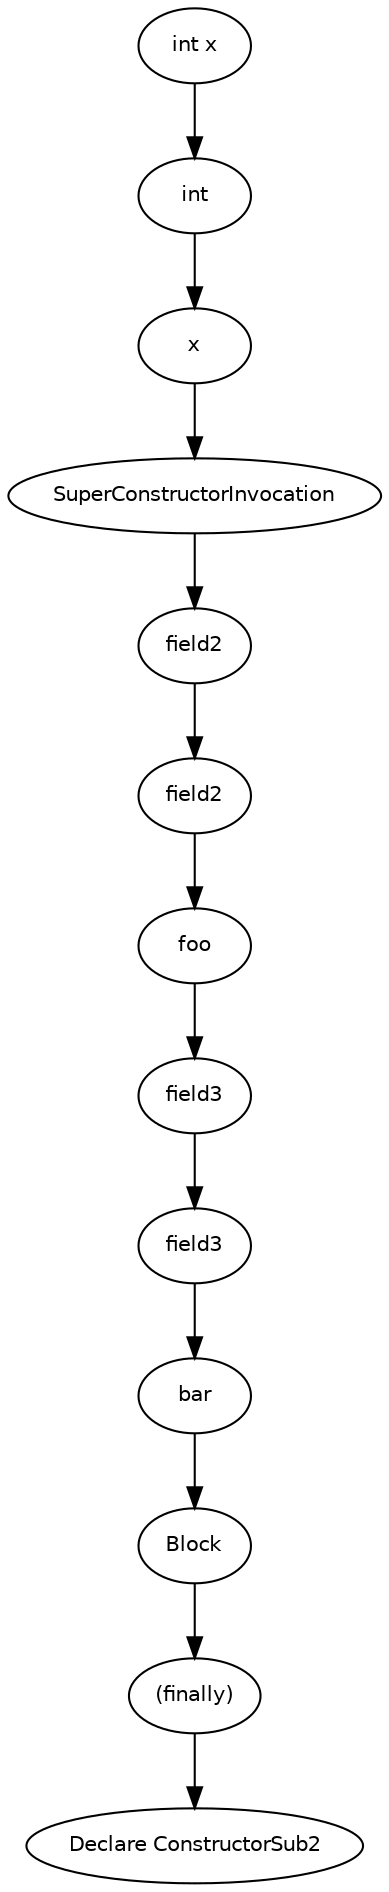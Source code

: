digraph ConstructorSub2 {
  18 [
    label = Block,
    fontname = Helvetica,
    fontsize = 10
  ];
  17 [
    label = SuperConstructorInvocation,
    fontname = Helvetica,
    fontsize = 10
  ];
  16 [
    label = x,
    fontname = Helvetica,
    fontsize = 10
  ];
  7 [
    label = foo,
    fontname = Helvetica,
    fontsize = 10
  ];
  15 [
    label = int,
    fontname = Helvetica,
    fontsize = 10
  ];
  6 [
    label = field2,
    fontname = Helvetica,
    fontsize = 10
  ];
  14 [
    label = "int x",
    fontname = Helvetica,
    fontsize = 10
  ];
  5 [
    label = field2,
    fontname = Helvetica,
    fontsize = 10
  ];
  13 [
    label = bar,
    fontname = Helvetica,
    fontsize = 10
  ];
  12 [
    label = field3,
    fontname = Helvetica,
    fontsize = 10
  ];
  11 [
    label = field3,
    fontname = Helvetica,
    fontsize = 10
  ];
  1 [
    label = "(finally)",
    fontname = Helvetica,
    fontsize = 10
  ];
  0 [
    label = "Declare ConstructorSub2",
    fontname = Helvetica,
    fontsize = 10
  ];
  17 -> 5 [
    label = ""
  ];
  13 -> 18 [
    label = ""
  ];
  7 -> 11 [
    label = ""
  ];
  15 -> 16 [
    label = ""
  ];
  16 -> 17 [
    label = ""
  ];
  1 -> 0 [
    label = ""
  ];
  12 -> 13 [
    label = ""
  ];
  6 -> 7 [
    label = ""
  ];
  14 -> 15 [
    label = ""
  ];
  18 -> 1 [
    label = ""
  ];
  11 -> 12 [
    label = ""
  ];
  5 -> 6 [
    label = ""
  ];
}
